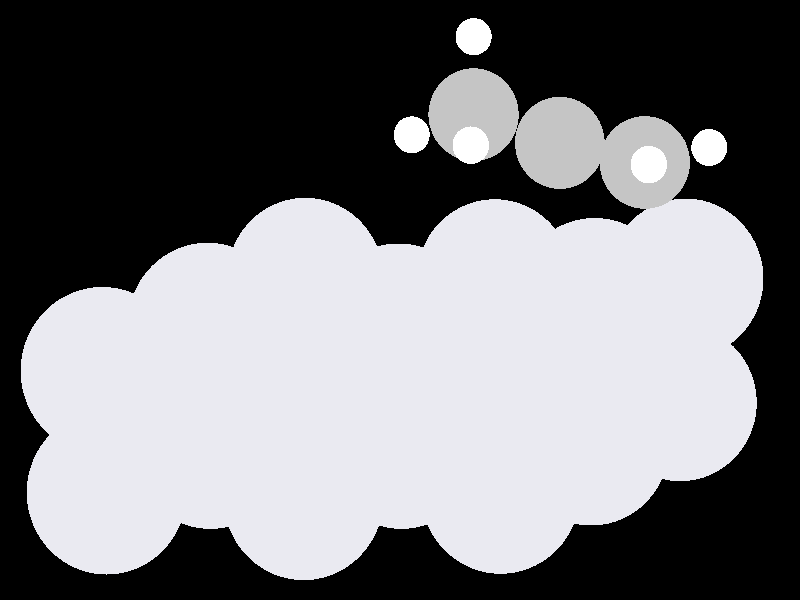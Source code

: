 #include "colors.inc"
#include "finish.inc"

global_settings {assumed_gamma 1 max_trace_level 6}
background {color White transmit 1.0}
camera {perspective
  right -11.37*x up 8.30*y
  direction 100.00*z
  location <0,0,100.00> look_at <0,0,0>}


light_source {<  2.00,   3.00,  40.00> color White
  area_light <0.70, 0, 0>, <0, 0.70, 0>, 3, 3
  adaptive 1 jitter}
// no fog
#declare simple = finish {phong 0.7}
#declare pale = finish {ambient 0.5 diffuse 0.85 roughness 0.001 specular 0.200 }
#declare intermediate = finish {ambient 0.3 diffuse 0.6 specular 0.1 roughness 0.04}
#declare vmd = finish {ambient 0.0 diffuse 0.65 phong 0.1 phong_size 40.0 specular 0.5 }
#declare jmol = finish {ambient 0.2 diffuse 0.6 specular 1 roughness 0.001 metallic}
#declare ase2 = finish {ambient 0.05 brilliance 3 diffuse 0.6 metallic specular 0.7 roughness 0.04 reflection 0.15}
#declare ase3 = finish {ambient 0.15 brilliance 2 diffuse 0.6 metallic specular 1.0 roughness 0.001 reflection 0.0}
#declare glass = finish {ambient 0.05 diffuse 0.3 specular 1.0 roughness 0.001}
#declare glass2 = finish {ambient 0.01 diffuse 0.3 specular 1.0 reflection 0.25 roughness 0.001}
#declare Rcell = 0.050;
#declare Rbond = 0.100;

#macro atom(LOC, R, COL, TRANS, FIN)
  sphere{LOC, R texture{pigment{color COL transmit TRANS} finish{FIN}}}
#end
#macro constrain(LOC, R, COL, TRANS FIN)
union{torus{R, Rcell rotate 45*z texture{pigment{color COL transmit TRANS} finish{FIN}}}
     torus{R, Rcell rotate -45*z texture{pigment{color COL transmit TRANS} finish{FIN}}}
     translate LOC}
#end

// no cell vertices
atom(< -4.26,  -2.72,  -2.20>, 1.16, rgb <0.82, 0.82, 0.88>, 0.0, ase3) // #0
atom(< -1.40,  -2.80,  -2.21>, 1.16, rgb <0.82, 0.82, 0.88>, 0.0, ase3) // #1
atom(<  1.46,  -2.71,  -2.20>, 1.16, rgb <0.82, 0.82, 0.88>, 0.0, ase3) // #2
atom(< -2.82,  -2.15,  -4.57>, 1.16, rgb <0.82, 0.82, 0.88>, 0.0, ase3) // #3
atom(<  0.02,  -2.15,  -4.57>, 1.16, rgb <0.82, 0.82, 0.88>, 0.0, ase3) // #4
atom(<  2.84,  -2.10,  -4.53>, 1.16, rgb <0.82, 0.82, 0.88>, 0.0, ase3) // #5
atom(< -1.40,  -1.51,  -6.94>, 1.16, rgb <0.82, 0.82, 0.88>, 0.0, ase3) // #6
atom(<  1.43,  -1.52,  -6.94>, 1.16, rgb <0.82, 0.82, 0.88>, 0.0, ase3) // #7
atom(<  4.26,  -1.52,  -6.94>, 1.16, rgb <0.82, 0.82, 0.88>, 0.0, ase3) // #8
atom(< -4.23,  -0.98,  -0.00>, 1.16, rgb <0.82, 0.82, 0.88>, 0.0, ase3) // #9
atom(< -1.41,  -0.95,  -0.02>, 1.16, rgb <0.82, 0.82, 0.88>, 0.0, ase3) // #10
atom(<  1.41,  -0.96,   0.00>, 1.16, rgb <0.82, 0.82, 0.88>, 0.0, ase3) // #11
atom(< -2.80,  -0.35,  -2.39>, 1.16, rgb <0.82, 0.82, 0.88>, 0.0, ase3) // #12
atom(< -0.02,  -0.36,  -2.39>, 1.16, rgb <0.82, 0.82, 0.88>, 0.0, ase3) // #13
atom(<  2.83,   0.00,  -2.29>, 1.16, rgb <0.82, 0.82, 0.88>, 0.0, ase3) // #14
atom(< -1.41,   0.32,  -4.75>, 1.16, rgb <0.82, 0.82, 0.88>, 0.0, ase3) // #15
atom(<  1.41,   0.30,  -4.78>, 1.16, rgb <0.82, 0.82, 0.88>, 0.0, ase3) // #16
atom(<  4.25,   0.31,  -4.77>, 1.16, rgb <0.82, 0.82, 0.88>, 0.0, ase3) // #17
atom(<  1.06,   2.60,  -1.40>, 0.65, rgb <0.56, 0.56, 0.56>, 0.0, ase3) // #18
atom(<  2.32,   2.22,  -2.13>, 0.65, rgb <0.56, 0.56, 0.56>, 0.0, ase3) // #19
atom(<  3.53,   1.93,  -1.46>, 0.65, rgb <0.56, 0.56, 0.56>, 0.0, ase3) // #20
atom(<  0.17,   2.33,  -1.96>, 0.26, rgb <1.00, 1.00, 1.00>, 0.0, ase3) // #21
atom(<  1.01,   2.15,  -0.41>, 0.26, rgb <1.00, 1.00, 1.00>, 0.0, ase3) // #22
atom(<  1.06,   3.69,  -1.29>, 0.26, rgb <1.00, 1.00, 1.00>, 0.0, ase3) // #23
atom(<  2.39,   2.57,  -3.15>, 0.26, rgb <1.00, 1.00, 1.00>, 0.0, ase3) // #24
atom(<  4.48,   2.15,  -1.94>, 0.26, rgb <1.00, 1.00, 1.00>, 0.0, ase3) // #25
atom(<  3.55,   1.88,  -0.38>, 0.26, rgb <1.00, 1.00, 1.00>, 0.0, ase3) // #26

// no constraints
